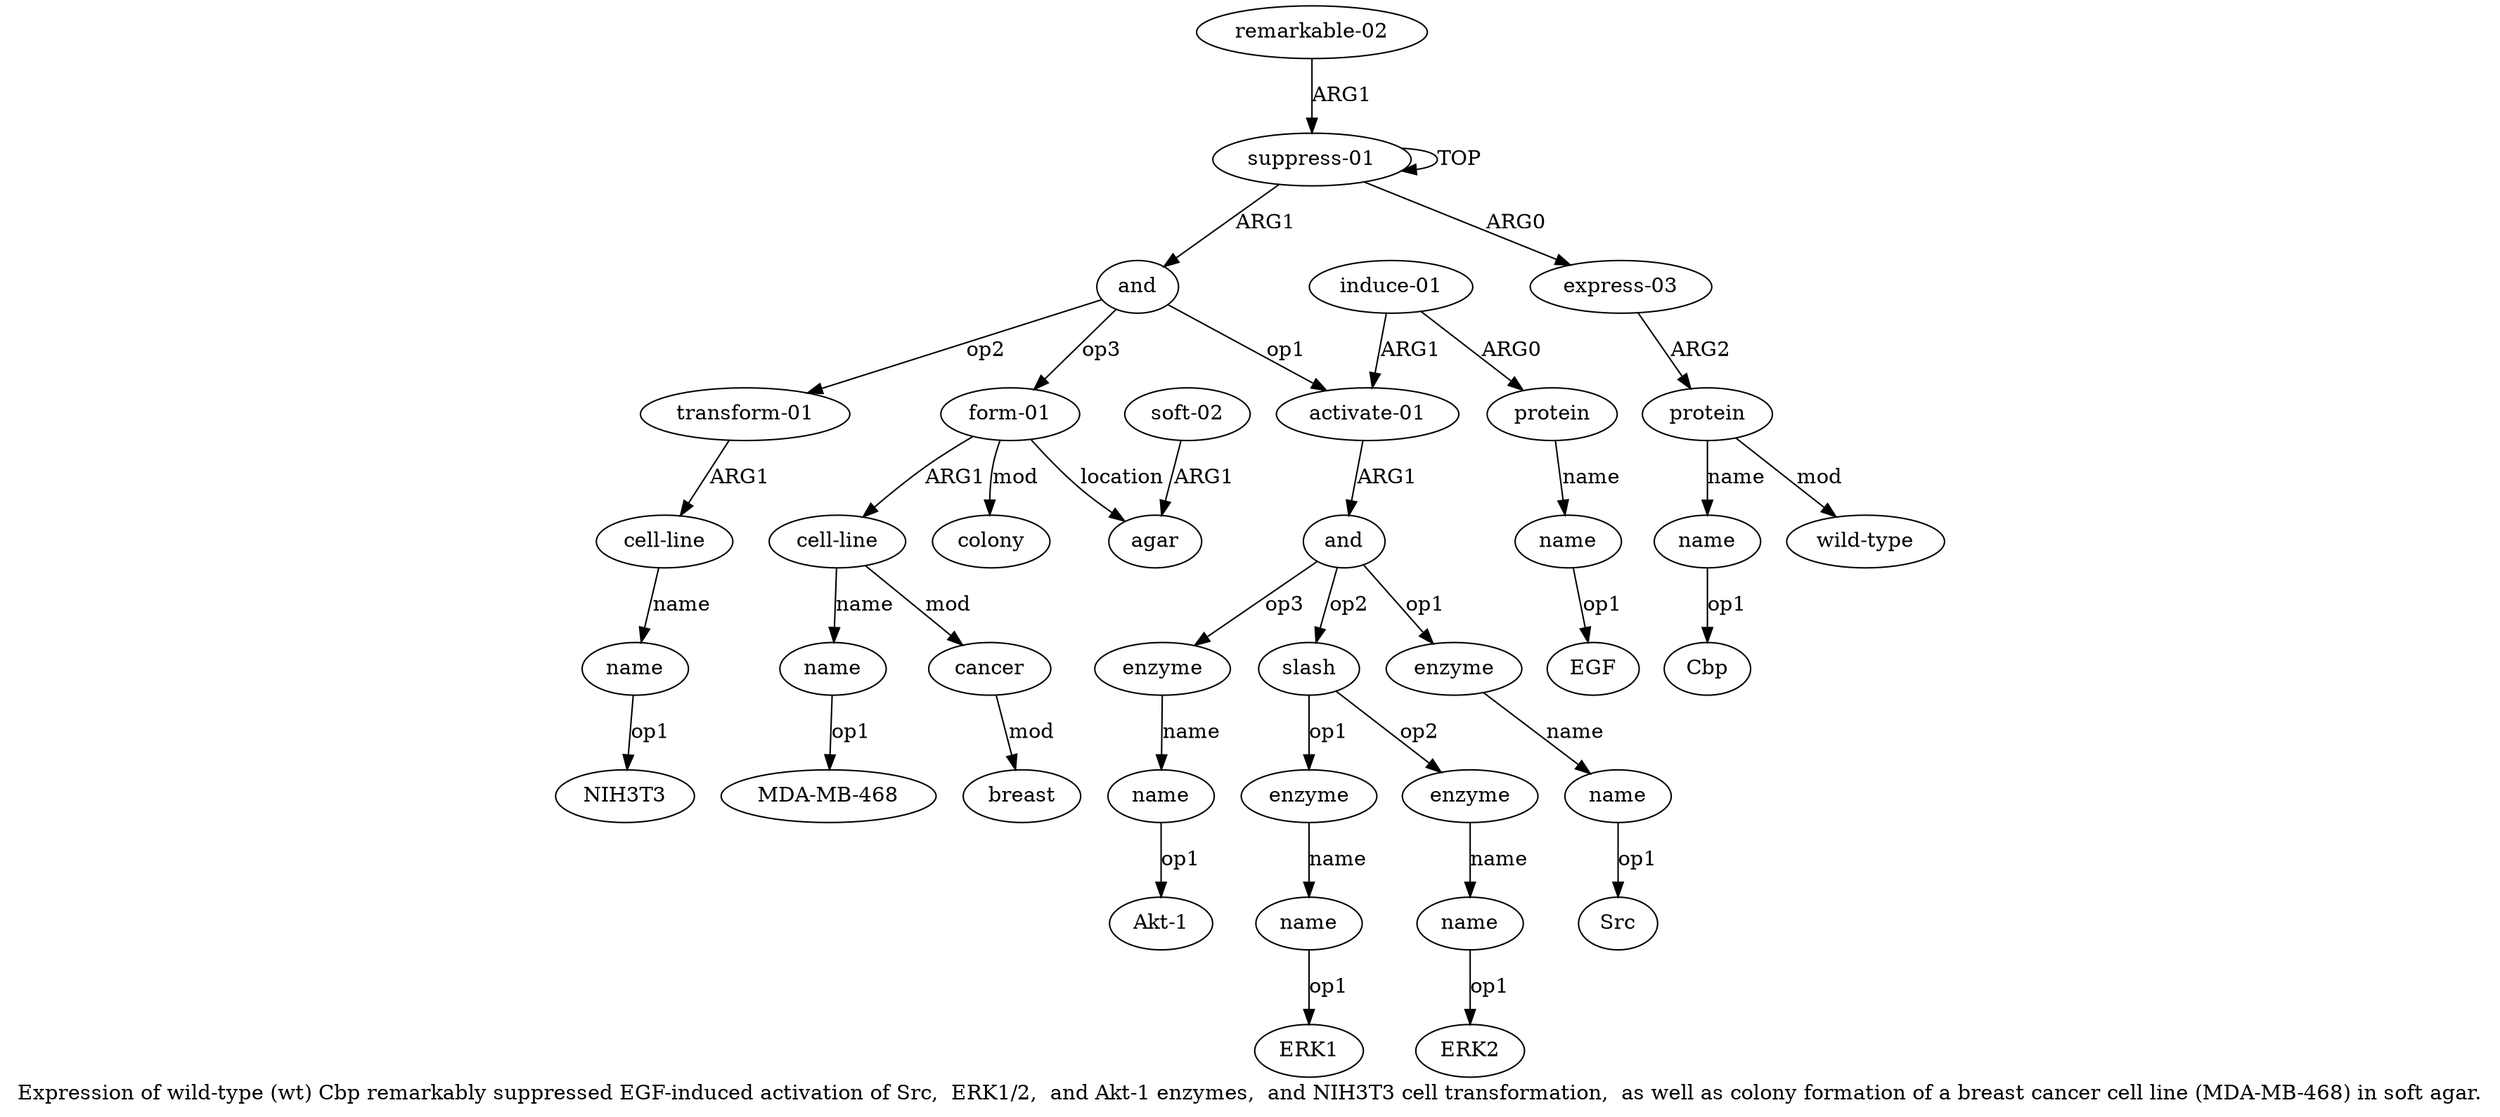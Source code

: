 digraph  {
	graph [label="Expression of wild-type (wt) Cbp remarkably suppressed EGF-induced activation of Src,  ERK1/2,  and Akt-1 enzymes,  and NIH3T3 cell \
transformation,  as well as colony formation of a breast cancer cell line (MDA-MB-468) in soft agar."];
	node [label="\N"];
	a20	 [color=black,
		gold_ind=20,
		gold_label="transform-01",
		label="transform-01",
		test_ind=20,
		test_label="transform-01"];
	a21	 [color=black,
		gold_ind=21,
		gold_label="cell-line",
		label="cell-line",
		test_ind=21,
		test_label="cell-line"];
	a20 -> a21 [key=0,
	color=black,
	gold_label=ARG1,
	label=ARG1,
	test_label=ARG1];
a22 [color=black,
	gold_ind=22,
	gold_label=name,
	label=name,
	test_ind=22,
	test_label=name];
a21 -> a22 [key=0,
color=black,
gold_label=name,
label=name,
test_label=name];
"a22 NIH3T3" [color=black,
gold_ind=-1,
gold_label=NIH3T3,
label=NIH3T3,
test_ind=-1,
test_label=NIH3T3];
a22 -> "a22 NIH3T3" [key=0,
color=black,
gold_label=op1,
label=op1,
test_label=op1];
a23 [color=black,
gold_ind=23,
gold_label="form-01",
label="form-01",
test_ind=23,
test_label="form-01"];
a24 [color=black,
gold_ind=24,
gold_label="cell-line",
label="cell-line",
test_ind=24,
test_label="cell-line"];
a23 -> a24 [key=0,
color=black,
gold_label=ARG1,
label=ARG1,
test_label=ARG1];
a28 [color=black,
gold_ind=28,
gold_label=colony,
label=colony,
test_ind=28,
test_label=colony];
a23 -> a28 [key=0,
color=black,
gold_label=mod,
label=mod,
test_label=mod];
a29 [color=black,
gold_ind=29,
gold_label=agar,
label=agar,
test_ind=29,
test_label=agar];
a23 -> a29 [key=0,
color=black,
gold_label=location,
label=location,
test_label=location];
a25 [color=black,
gold_ind=25,
gold_label=name,
label=name,
test_ind=25,
test_label=name];
a24 -> a25 [key=0,
color=black,
gold_label=name,
label=name,
test_label=name];
a26 [color=black,
gold_ind=26,
gold_label=cancer,
label=cancer,
test_ind=26,
test_label=cancer];
a24 -> a26 [key=0,
color=black,
gold_label=mod,
label=mod,
test_label=mod];
"a25 MDA-MB-468" [color=black,
gold_ind=-1,
gold_label="MDA-MB-468",
label="MDA-MB-468",
test_ind=-1,
test_label="MDA-MB-468"];
a25 -> "a25 MDA-MB-468" [key=0,
color=black,
gold_label=op1,
label=op1,
test_label=op1];
a27 [color=black,
gold_ind=27,
gold_label=breast,
label=breast,
test_ind=27,
test_label=breast];
a26 -> a27 [key=0,
color=black,
gold_label=mod,
label=mod,
test_label=mod];
a31 [color=black,
gold_ind=31,
gold_label="remarkable-02",
label="remarkable-02",
test_ind=31,
test_label="remarkable-02"];
a0 [color=black,
gold_ind=0,
gold_label="suppress-01",
label="suppress-01",
test_ind=0,
test_label="suppress-01"];
a31 -> a0 [key=0,
color=black,
gold_label=ARG1,
label=ARG1,
test_label=ARG1];
"a9 Src" [color=black,
gold_ind=-1,
gold_label=Src,
label=Src,
test_ind=-1,
test_label=Src];
"a12 ERK1" [color=black,
gold_ind=-1,
gold_label=ERK1,
label=ERK1,
test_ind=-1,
test_label=ERK1];
a30 [color=black,
gold_ind=30,
gold_label="soft-02",
label="soft-02",
test_ind=30,
test_label="soft-02"];
a30 -> a29 [key=0,
color=black,
gold_label=ARG1,
label=ARG1,
test_label=ARG1];
"a3 Cbp" [color=black,
gold_ind=-1,
gold_label=Cbp,
label=Cbp,
test_ind=-1,
test_label=Cbp];
a15 [color=black,
gold_ind=15,
gold_label=enzyme,
label=enzyme,
test_ind=15,
test_label=enzyme];
a16 [color=black,
gold_ind=16,
gold_label=name,
label=name,
test_ind=16,
test_label=name];
a15 -> a16 [key=0,
color=black,
gold_label=name,
label=name,
test_label=name];
a14 [color=black,
gold_ind=14,
gold_label=name,
label=name,
test_ind=14,
test_label=name];
"a14 ERK2" [color=black,
gold_ind=-1,
gold_label=ERK2,
label=ERK2,
test_ind=-1,
test_label=ERK2];
a14 -> "a14 ERK2" [key=0,
color=black,
gold_label=op1,
label=op1,
test_label=op1];
a17 [color=black,
gold_ind=17,
gold_label="induce-01",
label="induce-01",
test_ind=17,
test_label="induce-01"];
a18 [color=black,
gold_ind=18,
gold_label=protein,
label=protein,
test_ind=18,
test_label=protein];
a17 -> a18 [key=0,
color=black,
gold_label=ARG0,
label=ARG0,
test_label=ARG0];
a6 [color=black,
gold_ind=6,
gold_label="activate-01",
label="activate-01",
test_ind=6,
test_label="activate-01"];
a17 -> a6 [key=0,
color=black,
gold_label=ARG1,
label=ARG1,
test_label=ARG1];
"a16 Akt-1" [color=black,
gold_ind=-1,
gold_label="Akt-1",
label="Akt-1",
test_ind=-1,
test_label="Akt-1"];
a16 -> "a16 Akt-1" [key=0,
color=black,
gold_label=op1,
label=op1,
test_label=op1];
a11 [color=black,
gold_ind=11,
gold_label=enzyme,
label=enzyme,
test_ind=11,
test_label=enzyme];
a12 [color=black,
gold_ind=12,
gold_label=name,
label=name,
test_ind=12,
test_label=name];
a11 -> a12 [key=0,
color=black,
gold_label=name,
label=name,
test_label=name];
a10 [color=black,
gold_ind=10,
gold_label=slash,
label=slash,
test_ind=10,
test_label=slash];
a10 -> a11 [key=0,
color=black,
gold_label=op1,
label=op1,
test_label=op1];
a13 [color=black,
gold_ind=13,
gold_label=enzyme,
label=enzyme,
test_ind=13,
test_label=enzyme];
a10 -> a13 [key=0,
color=black,
gold_label=op2,
label=op2,
test_label=op2];
a13 -> a14 [key=0,
color=black,
gold_label=name,
label=name,
test_label=name];
a12 -> "a12 ERK1" [key=0,
color=black,
gold_label=op1,
label=op1,
test_label=op1];
a19 [color=black,
gold_ind=19,
gold_label=name,
label=name,
test_ind=19,
test_label=name];
"a19 EGF" [color=black,
gold_ind=-1,
gold_label=EGF,
label=EGF,
test_ind=-1,
test_label=EGF];
a19 -> "a19 EGF" [key=0,
color=black,
gold_label=op1,
label=op1,
test_label=op1];
a18 -> a19 [key=0,
color=black,
gold_label=name,
label=name,
test_label=name];
a1 [color=black,
gold_ind=1,
gold_label="express-03",
label="express-03",
test_ind=1,
test_label="express-03"];
a2 [color=black,
gold_ind=2,
gold_label=protein,
label=protein,
test_ind=2,
test_label=protein];
a1 -> a2 [key=0,
color=black,
gold_label=ARG2,
label=ARG2,
test_label=ARG2];
a0 -> a1 [key=0,
color=black,
gold_label=ARG0,
label=ARG0,
test_label=ARG0];
a0 -> a0 [key=0,
color=black,
gold_label=TOP,
label=TOP,
test_label=TOP];
a5 [color=black,
gold_ind=5,
gold_label=and,
label=and,
test_ind=5,
test_label=and];
a0 -> a5 [key=0,
color=black,
gold_label=ARG1,
label=ARG1,
test_label=ARG1];
a3 [color=black,
gold_ind=3,
gold_label=name,
label=name,
test_ind=3,
test_label=name];
a3 -> "a3 Cbp" [key=0,
color=black,
gold_label=op1,
label=op1,
test_label=op1];
a2 -> a3 [key=0,
color=black,
gold_label=name,
label=name,
test_label=name];
a4 [color=black,
gold_ind=4,
gold_label="wild-type",
label="wild-type",
test_ind=4,
test_label="wild-type"];
a2 -> a4 [key=0,
color=black,
gold_label=mod,
label=mod,
test_label=mod];
a5 -> a20 [key=0,
color=black,
gold_label=op2,
label=op2,
test_label=op2];
a5 -> a23 [key=0,
color=black,
gold_label=op3,
label=op3,
test_label=op3];
a5 -> a6 [key=0,
color=black,
gold_label=op1,
label=op1,
test_label=op1];
a7 [color=black,
gold_ind=7,
gold_label=and,
label=and,
test_ind=7,
test_label=and];
a7 -> a15 [key=0,
color=black,
gold_label=op3,
label=op3,
test_label=op3];
a7 -> a10 [key=0,
color=black,
gold_label=op2,
label=op2,
test_label=op2];
a8 [color=black,
gold_ind=8,
gold_label=enzyme,
label=enzyme,
test_ind=8,
test_label=enzyme];
a7 -> a8 [key=0,
color=black,
gold_label=op1,
label=op1,
test_label=op1];
a6 -> a7 [key=0,
color=black,
gold_label=ARG1,
label=ARG1,
test_label=ARG1];
a9 [color=black,
gold_ind=9,
gold_label=name,
label=name,
test_ind=9,
test_label=name];
a9 -> "a9 Src" [key=0,
color=black,
gold_label=op1,
label=op1,
test_label=op1];
a8 -> a9 [key=0,
color=black,
gold_label=name,
label=name,
test_label=name];
}
